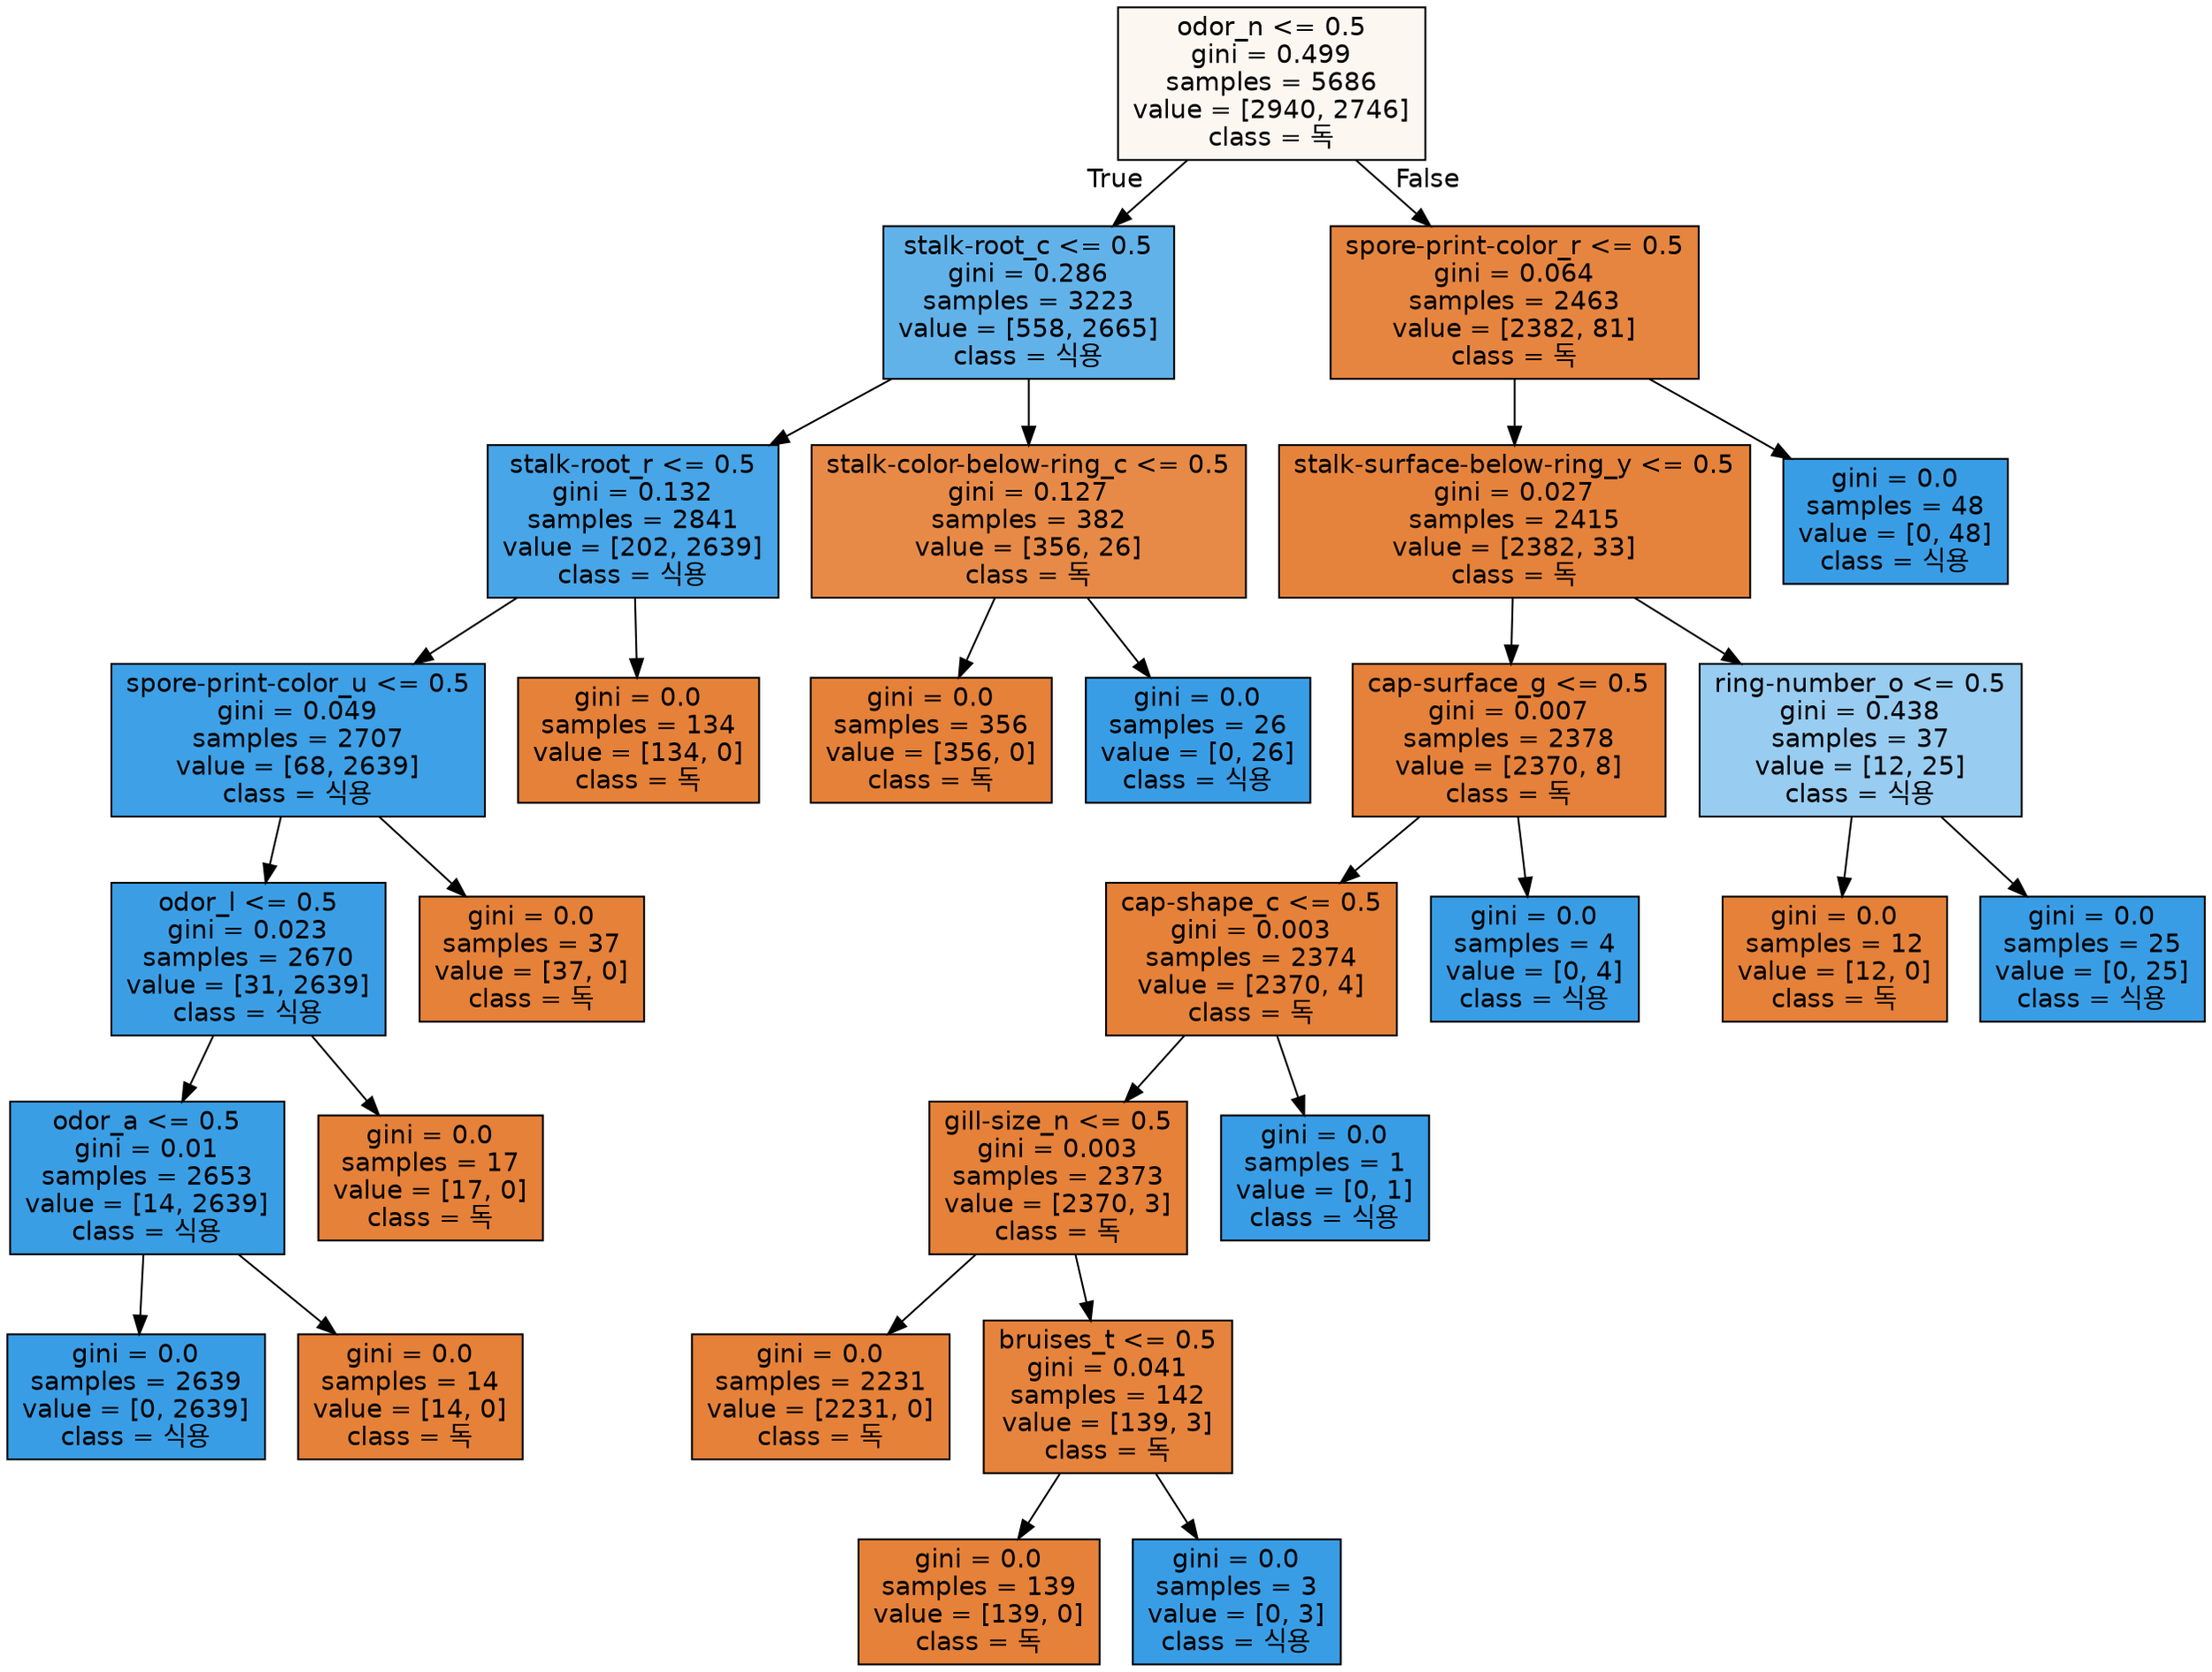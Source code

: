 digraph Tree {
node [shape=box, style="filled", color="black", fontname="helvetica"] ;
edge [fontname="helvetica"] ;
0 [label="odor_n <= 0.5\ngini = 0.499\nsamples = 5686\nvalue = [2940, 2746]\nclass = 독", fillcolor="#fdf7f2"] ;
1 [label="stalk-root_c <= 0.5\ngini = 0.286\nsamples = 3223\nvalue = [558, 2665]\nclass = 식용", fillcolor="#62b2ea"] ;
0 -> 1 [labeldistance=2.5, labelangle=45, headlabel="True"] ;
2 [label="stalk-root_r <= 0.5\ngini = 0.132\nsamples = 2841\nvalue = [202, 2639]\nclass = 식용", fillcolor="#48a5e7"] ;
1 -> 2 ;
3 [label="spore-print-color_u <= 0.5\ngini = 0.049\nsamples = 2707\nvalue = [68, 2639]\nclass = 식용", fillcolor="#3ea0e6"] ;
2 -> 3 ;
4 [label="odor_l <= 0.5\ngini = 0.023\nsamples = 2670\nvalue = [31, 2639]\nclass = 식용", fillcolor="#3b9ee5"] ;
3 -> 4 ;
5 [label="odor_a <= 0.5\ngini = 0.01\nsamples = 2653\nvalue = [14, 2639]\nclass = 식용", fillcolor="#3a9ee5"] ;
4 -> 5 ;
6 [label="gini = 0.0\nsamples = 2639\nvalue = [0, 2639]\nclass = 식용", fillcolor="#399de5"] ;
5 -> 6 ;
7 [label="gini = 0.0\nsamples = 14\nvalue = [14, 0]\nclass = 독", fillcolor="#e58139"] ;
5 -> 7 ;
8 [label="gini = 0.0\nsamples = 17\nvalue = [17, 0]\nclass = 독", fillcolor="#e58139"] ;
4 -> 8 ;
9 [label="gini = 0.0\nsamples = 37\nvalue = [37, 0]\nclass = 독", fillcolor="#e58139"] ;
3 -> 9 ;
10 [label="gini = 0.0\nsamples = 134\nvalue = [134, 0]\nclass = 독", fillcolor="#e58139"] ;
2 -> 10 ;
11 [label="stalk-color-below-ring_c <= 0.5\ngini = 0.127\nsamples = 382\nvalue = [356, 26]\nclass = 독", fillcolor="#e78a47"] ;
1 -> 11 ;
12 [label="gini = 0.0\nsamples = 356\nvalue = [356, 0]\nclass = 독", fillcolor="#e58139"] ;
11 -> 12 ;
13 [label="gini = 0.0\nsamples = 26\nvalue = [0, 26]\nclass = 식용", fillcolor="#399de5"] ;
11 -> 13 ;
14 [label="spore-print-color_r <= 0.5\ngini = 0.064\nsamples = 2463\nvalue = [2382, 81]\nclass = 독", fillcolor="#e68540"] ;
0 -> 14 [labeldistance=2.5, labelangle=-45, headlabel="False"] ;
15 [label="stalk-surface-below-ring_y <= 0.5\ngini = 0.027\nsamples = 2415\nvalue = [2382, 33]\nclass = 독", fillcolor="#e5833c"] ;
14 -> 15 ;
16 [label="cap-surface_g <= 0.5\ngini = 0.007\nsamples = 2378\nvalue = [2370, 8]\nclass = 독", fillcolor="#e5813a"] ;
15 -> 16 ;
17 [label="cap-shape_c <= 0.5\ngini = 0.003\nsamples = 2374\nvalue = [2370, 4]\nclass = 독", fillcolor="#e58139"] ;
16 -> 17 ;
18 [label="gill-size_n <= 0.5\ngini = 0.003\nsamples = 2373\nvalue = [2370, 3]\nclass = 독", fillcolor="#e58139"] ;
17 -> 18 ;
19 [label="gini = 0.0\nsamples = 2231\nvalue = [2231, 0]\nclass = 독", fillcolor="#e58139"] ;
18 -> 19 ;
20 [label="bruises_t <= 0.5\ngini = 0.041\nsamples = 142\nvalue = [139, 3]\nclass = 독", fillcolor="#e6843d"] ;
18 -> 20 ;
21 [label="gini = 0.0\nsamples = 139\nvalue = [139, 0]\nclass = 독", fillcolor="#e58139"] ;
20 -> 21 ;
22 [label="gini = 0.0\nsamples = 3\nvalue = [0, 3]\nclass = 식용", fillcolor="#399de5"] ;
20 -> 22 ;
23 [label="gini = 0.0\nsamples = 1\nvalue = [0, 1]\nclass = 식용", fillcolor="#399de5"] ;
17 -> 23 ;
24 [label="gini = 0.0\nsamples = 4\nvalue = [0, 4]\nclass = 식용", fillcolor="#399de5"] ;
16 -> 24 ;
25 [label="ring-number_o <= 0.5\ngini = 0.438\nsamples = 37\nvalue = [12, 25]\nclass = 식용", fillcolor="#98ccf1"] ;
15 -> 25 ;
26 [label="gini = 0.0\nsamples = 12\nvalue = [12, 0]\nclass = 독", fillcolor="#e58139"] ;
25 -> 26 ;
27 [label="gini = 0.0\nsamples = 25\nvalue = [0, 25]\nclass = 식용", fillcolor="#399de5"] ;
25 -> 27 ;
28 [label="gini = 0.0\nsamples = 48\nvalue = [0, 48]\nclass = 식용", fillcolor="#399de5"] ;
14 -> 28 ;
}